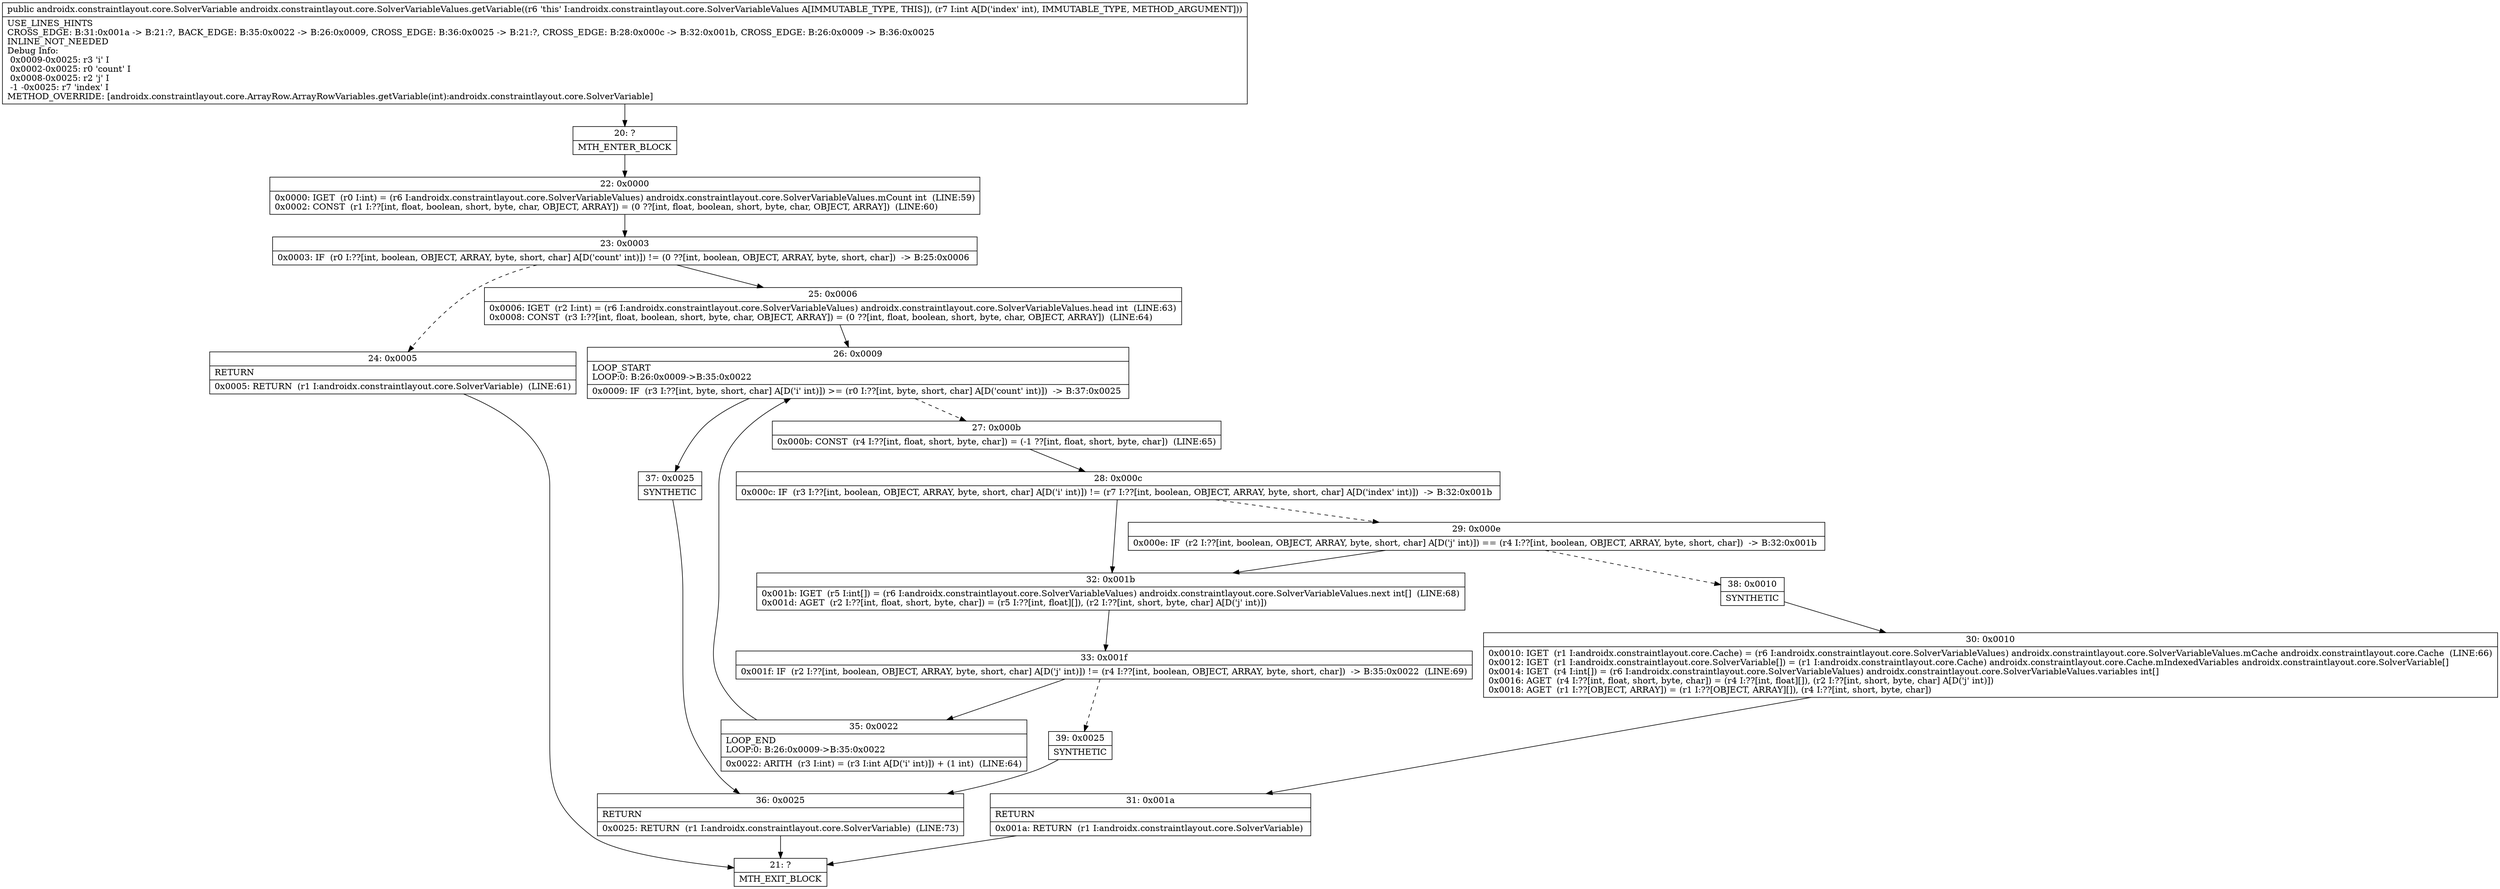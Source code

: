 digraph "CFG forandroidx.constraintlayout.core.SolverVariableValues.getVariable(I)Landroidx\/constraintlayout\/core\/SolverVariable;" {
Node_20 [shape=record,label="{20\:\ ?|MTH_ENTER_BLOCK\l}"];
Node_22 [shape=record,label="{22\:\ 0x0000|0x0000: IGET  (r0 I:int) = (r6 I:androidx.constraintlayout.core.SolverVariableValues) androidx.constraintlayout.core.SolverVariableValues.mCount int  (LINE:59)\l0x0002: CONST  (r1 I:??[int, float, boolean, short, byte, char, OBJECT, ARRAY]) = (0 ??[int, float, boolean, short, byte, char, OBJECT, ARRAY])  (LINE:60)\l}"];
Node_23 [shape=record,label="{23\:\ 0x0003|0x0003: IF  (r0 I:??[int, boolean, OBJECT, ARRAY, byte, short, char] A[D('count' int)]) != (0 ??[int, boolean, OBJECT, ARRAY, byte, short, char])  \-\> B:25:0x0006 \l}"];
Node_24 [shape=record,label="{24\:\ 0x0005|RETURN\l|0x0005: RETURN  (r1 I:androidx.constraintlayout.core.SolverVariable)  (LINE:61)\l}"];
Node_21 [shape=record,label="{21\:\ ?|MTH_EXIT_BLOCK\l}"];
Node_25 [shape=record,label="{25\:\ 0x0006|0x0006: IGET  (r2 I:int) = (r6 I:androidx.constraintlayout.core.SolverVariableValues) androidx.constraintlayout.core.SolverVariableValues.head int  (LINE:63)\l0x0008: CONST  (r3 I:??[int, float, boolean, short, byte, char, OBJECT, ARRAY]) = (0 ??[int, float, boolean, short, byte, char, OBJECT, ARRAY])  (LINE:64)\l}"];
Node_26 [shape=record,label="{26\:\ 0x0009|LOOP_START\lLOOP:0: B:26:0x0009\-\>B:35:0x0022\l|0x0009: IF  (r3 I:??[int, byte, short, char] A[D('i' int)]) \>= (r0 I:??[int, byte, short, char] A[D('count' int)])  \-\> B:37:0x0025 \l}"];
Node_27 [shape=record,label="{27\:\ 0x000b|0x000b: CONST  (r4 I:??[int, float, short, byte, char]) = (\-1 ??[int, float, short, byte, char])  (LINE:65)\l}"];
Node_28 [shape=record,label="{28\:\ 0x000c|0x000c: IF  (r3 I:??[int, boolean, OBJECT, ARRAY, byte, short, char] A[D('i' int)]) != (r7 I:??[int, boolean, OBJECT, ARRAY, byte, short, char] A[D('index' int)])  \-\> B:32:0x001b \l}"];
Node_29 [shape=record,label="{29\:\ 0x000e|0x000e: IF  (r2 I:??[int, boolean, OBJECT, ARRAY, byte, short, char] A[D('j' int)]) == (r4 I:??[int, boolean, OBJECT, ARRAY, byte, short, char])  \-\> B:32:0x001b \l}"];
Node_38 [shape=record,label="{38\:\ 0x0010|SYNTHETIC\l}"];
Node_30 [shape=record,label="{30\:\ 0x0010|0x0010: IGET  (r1 I:androidx.constraintlayout.core.Cache) = (r6 I:androidx.constraintlayout.core.SolverVariableValues) androidx.constraintlayout.core.SolverVariableValues.mCache androidx.constraintlayout.core.Cache  (LINE:66)\l0x0012: IGET  (r1 I:androidx.constraintlayout.core.SolverVariable[]) = (r1 I:androidx.constraintlayout.core.Cache) androidx.constraintlayout.core.Cache.mIndexedVariables androidx.constraintlayout.core.SolverVariable[] \l0x0014: IGET  (r4 I:int[]) = (r6 I:androidx.constraintlayout.core.SolverVariableValues) androidx.constraintlayout.core.SolverVariableValues.variables int[] \l0x0016: AGET  (r4 I:??[int, float, short, byte, char]) = (r4 I:??[int, float][]), (r2 I:??[int, short, byte, char] A[D('j' int)]) \l0x0018: AGET  (r1 I:??[OBJECT, ARRAY]) = (r1 I:??[OBJECT, ARRAY][]), (r4 I:??[int, short, byte, char]) \l}"];
Node_31 [shape=record,label="{31\:\ 0x001a|RETURN\l|0x001a: RETURN  (r1 I:androidx.constraintlayout.core.SolverVariable) \l}"];
Node_32 [shape=record,label="{32\:\ 0x001b|0x001b: IGET  (r5 I:int[]) = (r6 I:androidx.constraintlayout.core.SolverVariableValues) androidx.constraintlayout.core.SolverVariableValues.next int[]  (LINE:68)\l0x001d: AGET  (r2 I:??[int, float, short, byte, char]) = (r5 I:??[int, float][]), (r2 I:??[int, short, byte, char] A[D('j' int)]) \l}"];
Node_33 [shape=record,label="{33\:\ 0x001f|0x001f: IF  (r2 I:??[int, boolean, OBJECT, ARRAY, byte, short, char] A[D('j' int)]) != (r4 I:??[int, boolean, OBJECT, ARRAY, byte, short, char])  \-\> B:35:0x0022  (LINE:69)\l}"];
Node_35 [shape=record,label="{35\:\ 0x0022|LOOP_END\lLOOP:0: B:26:0x0009\-\>B:35:0x0022\l|0x0022: ARITH  (r3 I:int) = (r3 I:int A[D('i' int)]) + (1 int)  (LINE:64)\l}"];
Node_39 [shape=record,label="{39\:\ 0x0025|SYNTHETIC\l}"];
Node_36 [shape=record,label="{36\:\ 0x0025|RETURN\l|0x0025: RETURN  (r1 I:androidx.constraintlayout.core.SolverVariable)  (LINE:73)\l}"];
Node_37 [shape=record,label="{37\:\ 0x0025|SYNTHETIC\l}"];
MethodNode[shape=record,label="{public androidx.constraintlayout.core.SolverVariable androidx.constraintlayout.core.SolverVariableValues.getVariable((r6 'this' I:androidx.constraintlayout.core.SolverVariableValues A[IMMUTABLE_TYPE, THIS]), (r7 I:int A[D('index' int), IMMUTABLE_TYPE, METHOD_ARGUMENT]))  | USE_LINES_HINTS\lCROSS_EDGE: B:31:0x001a \-\> B:21:?, BACK_EDGE: B:35:0x0022 \-\> B:26:0x0009, CROSS_EDGE: B:36:0x0025 \-\> B:21:?, CROSS_EDGE: B:28:0x000c \-\> B:32:0x001b, CROSS_EDGE: B:26:0x0009 \-\> B:36:0x0025\lINLINE_NOT_NEEDED\lDebug Info:\l  0x0009\-0x0025: r3 'i' I\l  0x0002\-0x0025: r0 'count' I\l  0x0008\-0x0025: r2 'j' I\l  \-1 \-0x0025: r7 'index' I\lMETHOD_OVERRIDE: [androidx.constraintlayout.core.ArrayRow.ArrayRowVariables.getVariable(int):androidx.constraintlayout.core.SolverVariable]\l}"];
MethodNode -> Node_20;Node_20 -> Node_22;
Node_22 -> Node_23;
Node_23 -> Node_24[style=dashed];
Node_23 -> Node_25;
Node_24 -> Node_21;
Node_25 -> Node_26;
Node_26 -> Node_27[style=dashed];
Node_26 -> Node_37;
Node_27 -> Node_28;
Node_28 -> Node_29[style=dashed];
Node_28 -> Node_32;
Node_29 -> Node_32;
Node_29 -> Node_38[style=dashed];
Node_38 -> Node_30;
Node_30 -> Node_31;
Node_31 -> Node_21;
Node_32 -> Node_33;
Node_33 -> Node_35;
Node_33 -> Node_39[style=dashed];
Node_35 -> Node_26;
Node_39 -> Node_36;
Node_36 -> Node_21;
Node_37 -> Node_36;
}

